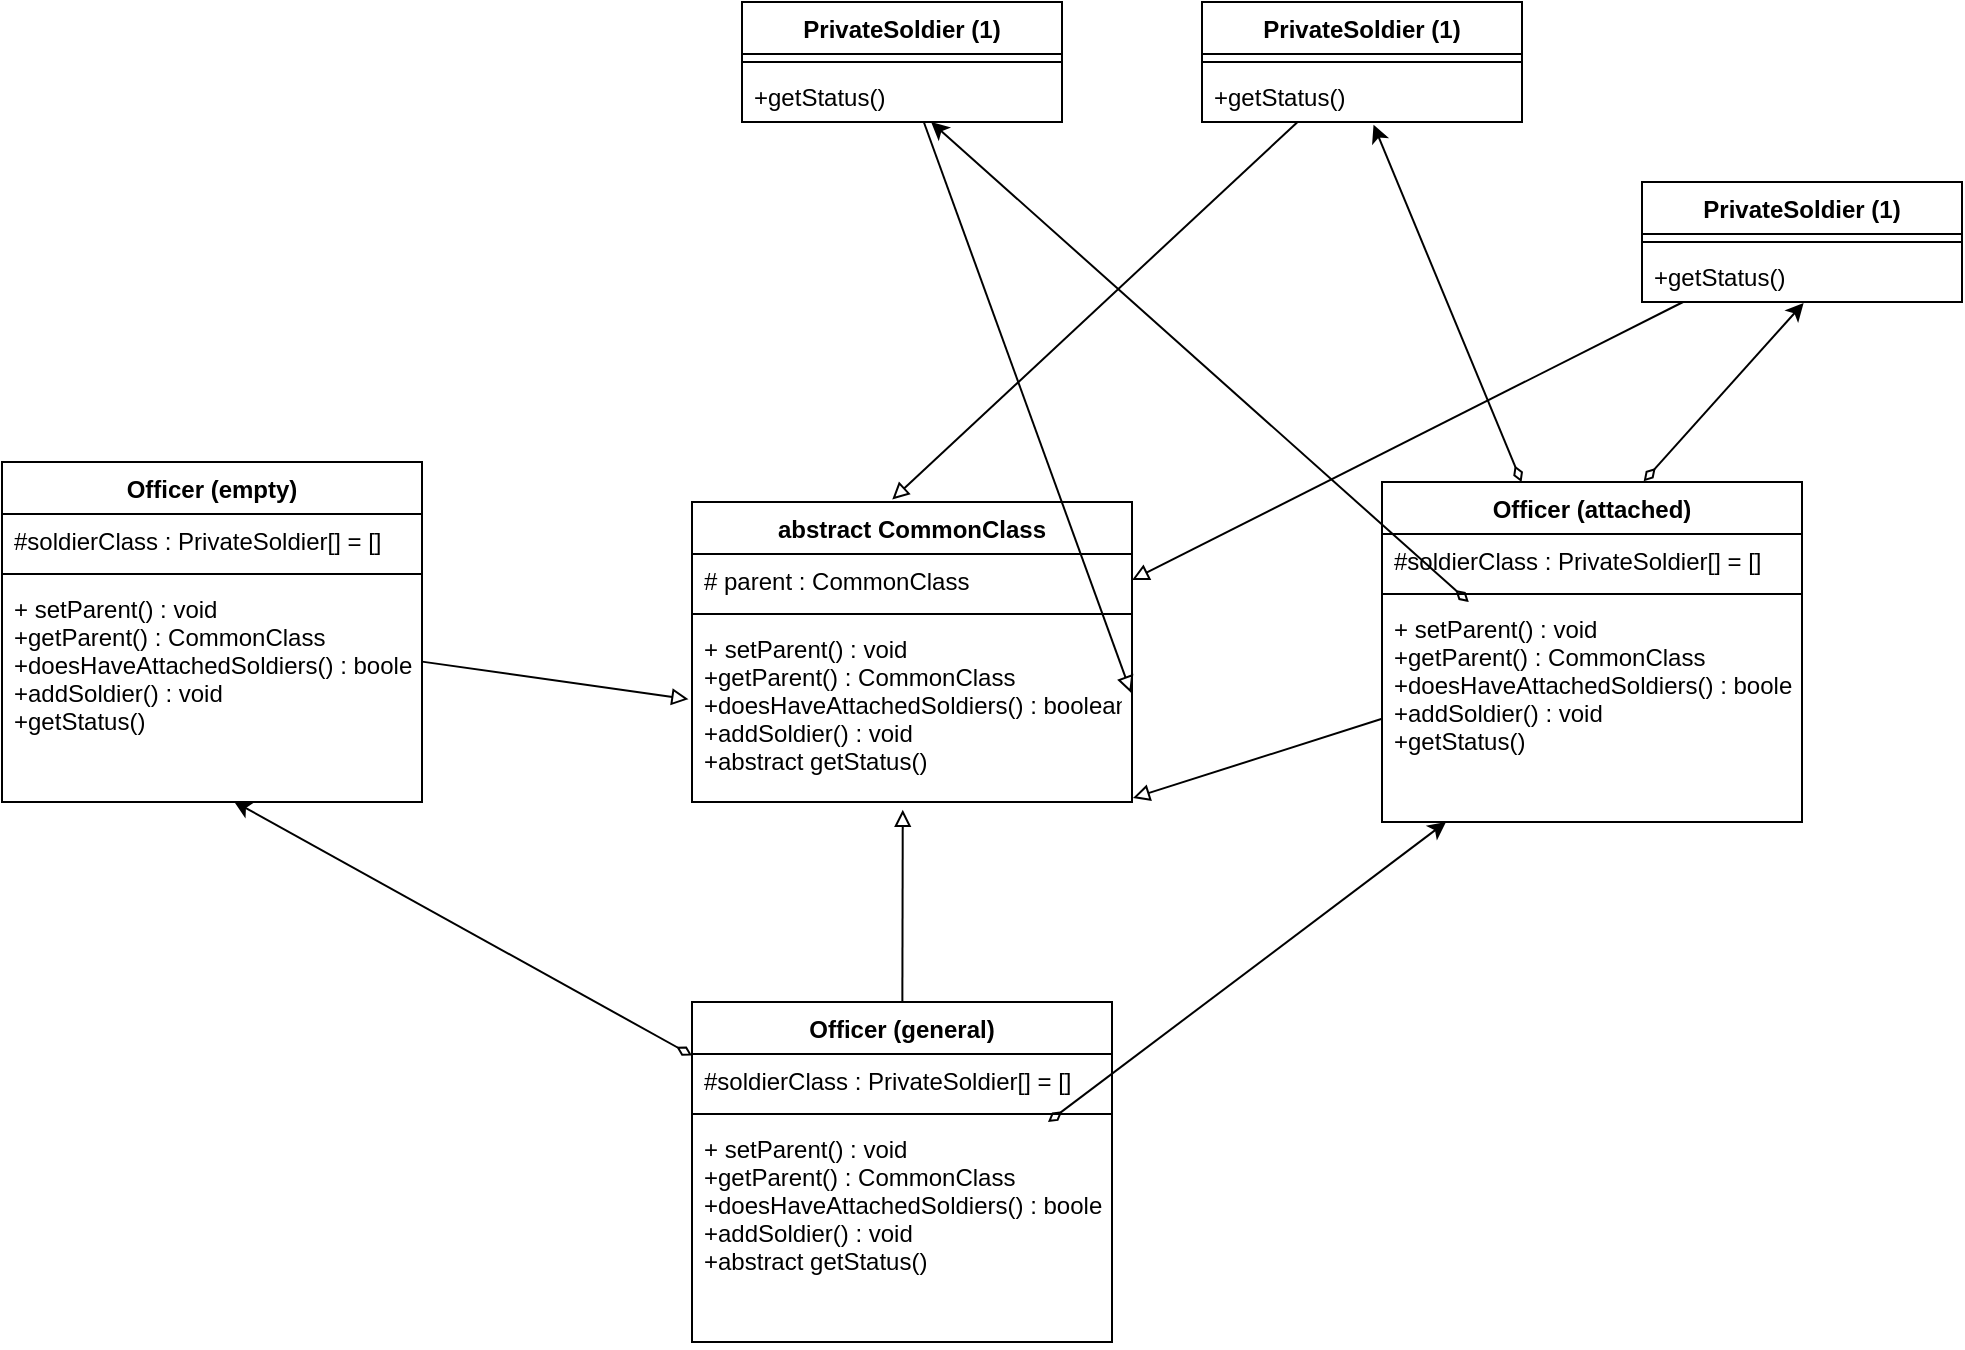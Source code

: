 <mxfile>
    <diagram id="WNVK7lL8VevSpsILldh9" name="Страница 1">
        <mxGraphModel dx="2031" dy="1718" grid="1" gridSize="10" guides="1" tooltips="1" connect="1" arrows="1" fold="1" page="1" pageScale="1" pageWidth="827" pageHeight="1169" math="0" shadow="0">
            <root>
                <mxCell id="0"/>
                <mxCell id="1" parent="0"/>
                <mxCell id="38" value="abstract CommonClass" style="swimlane;fontStyle=1;align=center;verticalAlign=top;childLayout=stackLayout;horizontal=1;startSize=26;horizontalStack=0;resizeParent=1;resizeParentMax=0;resizeLast=0;collapsible=1;marginBottom=0;" vertex="1" parent="1">
                    <mxGeometry x="285" y="-10" width="220" height="150" as="geometry"/>
                </mxCell>
                <mxCell id="39" value="# parent : CommonClass" style="text;strokeColor=none;fillColor=none;align=left;verticalAlign=top;spacingLeft=4;spacingRight=4;overflow=hidden;rotatable=0;points=[[0,0.5],[1,0.5]];portConstraint=eastwest;" vertex="1" parent="38">
                    <mxGeometry y="26" width="220" height="26" as="geometry"/>
                </mxCell>
                <mxCell id="40" value="" style="line;strokeWidth=1;fillColor=none;align=left;verticalAlign=middle;spacingTop=-1;spacingLeft=3;spacingRight=3;rotatable=0;labelPosition=right;points=[];portConstraint=eastwest;" vertex="1" parent="38">
                    <mxGeometry y="52" width="220" height="8" as="geometry"/>
                </mxCell>
                <mxCell id="41" value="+ setParent() : void&#10;+getParent() : CommonClass&#10;+doesHaveAttachedSoldiers() : boolean&#10;+addSoldier() : void&#10;+abstract getStatus()  " style="text;strokeColor=none;fillColor=none;align=left;verticalAlign=top;spacingLeft=4;spacingRight=4;overflow=hidden;rotatable=0;points=[[0,0.5],[1,0.5]];portConstraint=eastwest;" vertex="1" parent="38">
                    <mxGeometry y="60" width="220" height="90" as="geometry"/>
                </mxCell>
                <mxCell id="81" style="edgeStyle=none;html=1;entryX=0.455;entryY=-0.008;entryDx=0;entryDy=0;entryPerimeter=0;endArrow=block;endFill=0;" edge="1" parent="1" source="42" target="38">
                    <mxGeometry relative="1" as="geometry"/>
                </mxCell>
                <mxCell id="42" value="PrivateSoldier (1)" style="swimlane;fontStyle=1;align=center;verticalAlign=top;childLayout=stackLayout;horizontal=1;startSize=26;horizontalStack=0;resizeParent=1;resizeParentMax=0;resizeLast=0;collapsible=1;marginBottom=0;" vertex="1" parent="1">
                    <mxGeometry x="540" y="-260" width="160" height="60" as="geometry"/>
                </mxCell>
                <mxCell id="44" value="" style="line;strokeWidth=1;fillColor=none;align=left;verticalAlign=middle;spacingTop=-1;spacingLeft=3;spacingRight=3;rotatable=0;labelPosition=right;points=[];portConstraint=eastwest;" vertex="1" parent="42">
                    <mxGeometry y="26" width="160" height="8" as="geometry"/>
                </mxCell>
                <mxCell id="45" value="+getStatus()" style="text;strokeColor=none;fillColor=none;align=left;verticalAlign=top;spacingLeft=4;spacingRight=4;overflow=hidden;rotatable=0;points=[[0,0.5],[1,0.5]];portConstraint=eastwest;" vertex="1" parent="42">
                    <mxGeometry y="34" width="160" height="26" as="geometry"/>
                </mxCell>
                <mxCell id="79" style="edgeStyle=none;html=1;entryX=-0.008;entryY=0.429;entryDx=0;entryDy=0;entryPerimeter=0;endArrow=block;endFill=0;" edge="1" parent="1" source="50" target="41">
                    <mxGeometry relative="1" as="geometry"/>
                </mxCell>
                <mxCell id="50" value="Officer (empty)" style="swimlane;fontStyle=1;align=center;verticalAlign=top;childLayout=stackLayout;horizontal=1;startSize=26;horizontalStack=0;resizeParent=1;resizeParentMax=0;resizeLast=0;collapsible=1;marginBottom=0;" vertex="1" parent="1">
                    <mxGeometry x="-60" y="-30" width="210" height="170" as="geometry"/>
                </mxCell>
                <mxCell id="51" value="#soldierClass : PrivateSoldier[] = []" style="text;strokeColor=none;fillColor=none;align=left;verticalAlign=top;spacingLeft=4;spacingRight=4;overflow=hidden;rotatable=0;points=[[0,0.5],[1,0.5]];portConstraint=eastwest;" vertex="1" parent="50">
                    <mxGeometry y="26" width="210" height="26" as="geometry"/>
                </mxCell>
                <mxCell id="52" value="" style="line;strokeWidth=1;fillColor=none;align=left;verticalAlign=middle;spacingTop=-1;spacingLeft=3;spacingRight=3;rotatable=0;labelPosition=right;points=[];portConstraint=eastwest;" vertex="1" parent="50">
                    <mxGeometry y="52" width="210" height="8" as="geometry"/>
                </mxCell>
                <mxCell id="53" value="+ setParent() : void&#10;+getParent() : CommonClass&#10;+doesHaveAttachedSoldiers() : boolean&#10;+addSoldier() : void&#10;+getStatus()" style="text;strokeColor=none;fillColor=none;align=left;verticalAlign=top;spacingLeft=4;spacingRight=4;overflow=hidden;rotatable=0;points=[[0,0.5],[1,0.5]];portConstraint=eastwest;" vertex="1" parent="50">
                    <mxGeometry y="60" width="210" height="110" as="geometry"/>
                </mxCell>
                <mxCell id="80" style="edgeStyle=none;html=1;entryX=1.002;entryY=0.978;entryDx=0;entryDy=0;entryPerimeter=0;endArrow=block;endFill=0;" edge="1" parent="1" source="64" target="41">
                    <mxGeometry relative="1" as="geometry"/>
                </mxCell>
                <mxCell id="86" style="edgeStyle=none;html=1;entryX=0.536;entryY=1.051;entryDx=0;entryDy=0;endArrow=classic;endFill=1;startArrow=diamondThin;startFill=0;entryPerimeter=0;" edge="1" parent="1" source="64" target="45">
                    <mxGeometry relative="1" as="geometry"/>
                </mxCell>
                <mxCell id="64" value="Officer (attached)" style="swimlane;fontStyle=1;align=center;verticalAlign=top;childLayout=stackLayout;horizontal=1;startSize=26;horizontalStack=0;resizeParent=1;resizeParentMax=0;resizeLast=0;collapsible=1;marginBottom=0;" vertex="1" parent="1">
                    <mxGeometry x="630" y="-20" width="210" height="170" as="geometry"/>
                </mxCell>
                <mxCell id="65" value="#soldierClass : PrivateSoldier[] = []" style="text;strokeColor=none;fillColor=none;align=left;verticalAlign=top;spacingLeft=4;spacingRight=4;overflow=hidden;rotatable=0;points=[[0,0.5],[1,0.5]];portConstraint=eastwest;" vertex="1" parent="64">
                    <mxGeometry y="26" width="210" height="26" as="geometry"/>
                </mxCell>
                <mxCell id="66" value="" style="line;strokeWidth=1;fillColor=none;align=left;verticalAlign=middle;spacingTop=-1;spacingLeft=3;spacingRight=3;rotatable=0;labelPosition=right;points=[];portConstraint=eastwest;" vertex="1" parent="64">
                    <mxGeometry y="52" width="210" height="8" as="geometry"/>
                </mxCell>
                <mxCell id="67" value="+ setParent() : void&#10;+getParent() : CommonClass&#10;+doesHaveAttachedSoldiers() : boolean&#10;+addSoldier() : void&#10;+getStatus()" style="text;strokeColor=none;fillColor=none;align=left;verticalAlign=top;spacingLeft=4;spacingRight=4;overflow=hidden;rotatable=0;points=[[0,0.5],[1,0.5]];portConstraint=eastwest;" vertex="1" parent="64">
                    <mxGeometry y="60" width="210" height="110" as="geometry"/>
                </mxCell>
                <mxCell id="78" style="edgeStyle=none;html=1;entryX=0.479;entryY=1.043;entryDx=0;entryDy=0;entryPerimeter=0;endArrow=block;endFill=0;" edge="1" parent="1" source="68" target="41">
                    <mxGeometry relative="1" as="geometry"/>
                </mxCell>
                <mxCell id="84" style="edgeStyle=none;html=1;entryX=0.552;entryY=0.997;entryDx=0;entryDy=0;endArrow=classic;endFill=1;startArrow=diamondThin;startFill=0;entryPerimeter=0;" edge="1" parent="1" source="68" target="53">
                    <mxGeometry relative="1" as="geometry"/>
                </mxCell>
                <mxCell id="68" value="Officer (general)" style="swimlane;fontStyle=1;align=center;verticalAlign=top;childLayout=stackLayout;horizontal=1;startSize=26;horizontalStack=0;resizeParent=1;resizeParentMax=0;resizeLast=0;collapsible=1;marginBottom=0;" vertex="1" parent="1">
                    <mxGeometry x="285" y="240" width="210" height="170" as="geometry"/>
                </mxCell>
                <mxCell id="69" value="#soldierClass : PrivateSoldier[] = []" style="text;strokeColor=none;fillColor=none;align=left;verticalAlign=top;spacingLeft=4;spacingRight=4;overflow=hidden;rotatable=0;points=[[0,0.5],[1,0.5]];portConstraint=eastwest;" vertex="1" parent="68">
                    <mxGeometry y="26" width="210" height="26" as="geometry"/>
                </mxCell>
                <mxCell id="70" value="" style="line;strokeWidth=1;fillColor=none;align=left;verticalAlign=middle;spacingTop=-1;spacingLeft=3;spacingRight=3;rotatable=0;labelPosition=right;points=[];portConstraint=eastwest;" vertex="1" parent="68">
                    <mxGeometry y="52" width="210" height="8" as="geometry"/>
                </mxCell>
                <mxCell id="71" value="+ setParent() : void&#10;+getParent() : CommonClass&#10;+doesHaveAttachedSoldiers() : boolean&#10;+addSoldier() : void&#10;+abstract getStatus()" style="text;strokeColor=none;fillColor=none;align=left;verticalAlign=top;spacingLeft=4;spacingRight=4;overflow=hidden;rotatable=0;points=[[0,0.5],[1,0.5]];portConstraint=eastwest;" vertex="1" parent="68">
                    <mxGeometry y="60" width="210" height="110" as="geometry"/>
                </mxCell>
                <mxCell id="82" style="edgeStyle=none;html=1;entryX=1;entryY=0.5;entryDx=0;entryDy=0;endArrow=block;endFill=0;" edge="1" parent="1" source="72" target="39">
                    <mxGeometry relative="1" as="geometry"/>
                </mxCell>
                <mxCell id="72" value="PrivateSoldier (1)" style="swimlane;fontStyle=1;align=center;verticalAlign=top;childLayout=stackLayout;horizontal=1;startSize=26;horizontalStack=0;resizeParent=1;resizeParentMax=0;resizeLast=0;collapsible=1;marginBottom=0;" vertex="1" parent="1">
                    <mxGeometry x="760" y="-170" width="160" height="60" as="geometry"/>
                </mxCell>
                <mxCell id="73" value="" style="line;strokeWidth=1;fillColor=none;align=left;verticalAlign=middle;spacingTop=-1;spacingLeft=3;spacingRight=3;rotatable=0;labelPosition=right;points=[];portConstraint=eastwest;" vertex="1" parent="72">
                    <mxGeometry y="26" width="160" height="8" as="geometry"/>
                </mxCell>
                <mxCell id="74" value="+getStatus()" style="text;strokeColor=none;fillColor=none;align=left;verticalAlign=top;spacingLeft=4;spacingRight=4;overflow=hidden;rotatable=0;points=[[0,0.5],[1,0.5]];portConstraint=eastwest;" vertex="1" parent="72">
                    <mxGeometry y="34" width="160" height="26" as="geometry"/>
                </mxCell>
                <mxCell id="83" style="edgeStyle=none;html=1;entryX=0.998;entryY=0.394;entryDx=0;entryDy=0;entryPerimeter=0;endArrow=block;endFill=0;" edge="1" parent="1" source="75" target="41">
                    <mxGeometry relative="1" as="geometry"/>
                </mxCell>
                <mxCell id="75" value="PrivateSoldier (1)" style="swimlane;fontStyle=1;align=center;verticalAlign=top;childLayout=stackLayout;horizontal=1;startSize=26;horizontalStack=0;resizeParent=1;resizeParentMax=0;resizeLast=0;collapsible=1;marginBottom=0;" vertex="1" parent="1">
                    <mxGeometry x="310" y="-260" width="160" height="60" as="geometry"/>
                </mxCell>
                <mxCell id="76" value="" style="line;strokeWidth=1;fillColor=none;align=left;verticalAlign=middle;spacingTop=-1;spacingLeft=3;spacingRight=3;rotatable=0;labelPosition=right;points=[];portConstraint=eastwest;" vertex="1" parent="75">
                    <mxGeometry y="26" width="160" height="8" as="geometry"/>
                </mxCell>
                <mxCell id="77" value="+getStatus()" style="text;strokeColor=none;fillColor=none;align=left;verticalAlign=top;spacingLeft=4;spacingRight=4;overflow=hidden;rotatable=0;points=[[0,0.5],[1,0.5]];portConstraint=eastwest;" vertex="1" parent="75">
                    <mxGeometry y="34" width="160" height="26" as="geometry"/>
                </mxCell>
                <mxCell id="85" style="edgeStyle=none;html=1;endArrow=classic;endFill=1;startArrow=diamondThin;startFill=0;" edge="1" parent="1" source="71" target="67">
                    <mxGeometry relative="1" as="geometry"/>
                </mxCell>
                <mxCell id="87" style="edgeStyle=none;html=1;entryX=0.505;entryY=1.019;entryDx=0;entryDy=0;startArrow=diamondThin;startFill=0;endArrow=classic;endFill=1;entryPerimeter=0;exitX=0.623;exitY=-0.002;exitDx=0;exitDy=0;exitPerimeter=0;" edge="1" parent="1" source="64" target="74">
                    <mxGeometry relative="1" as="geometry"/>
                </mxCell>
                <mxCell id="88" style="edgeStyle=none;html=1;startArrow=diamondThin;startFill=0;endArrow=classic;endFill=1;" edge="1" parent="1" source="67" target="77">
                    <mxGeometry relative="1" as="geometry"/>
                </mxCell>
            </root>
        </mxGraphModel>
    </diagram>
</mxfile>